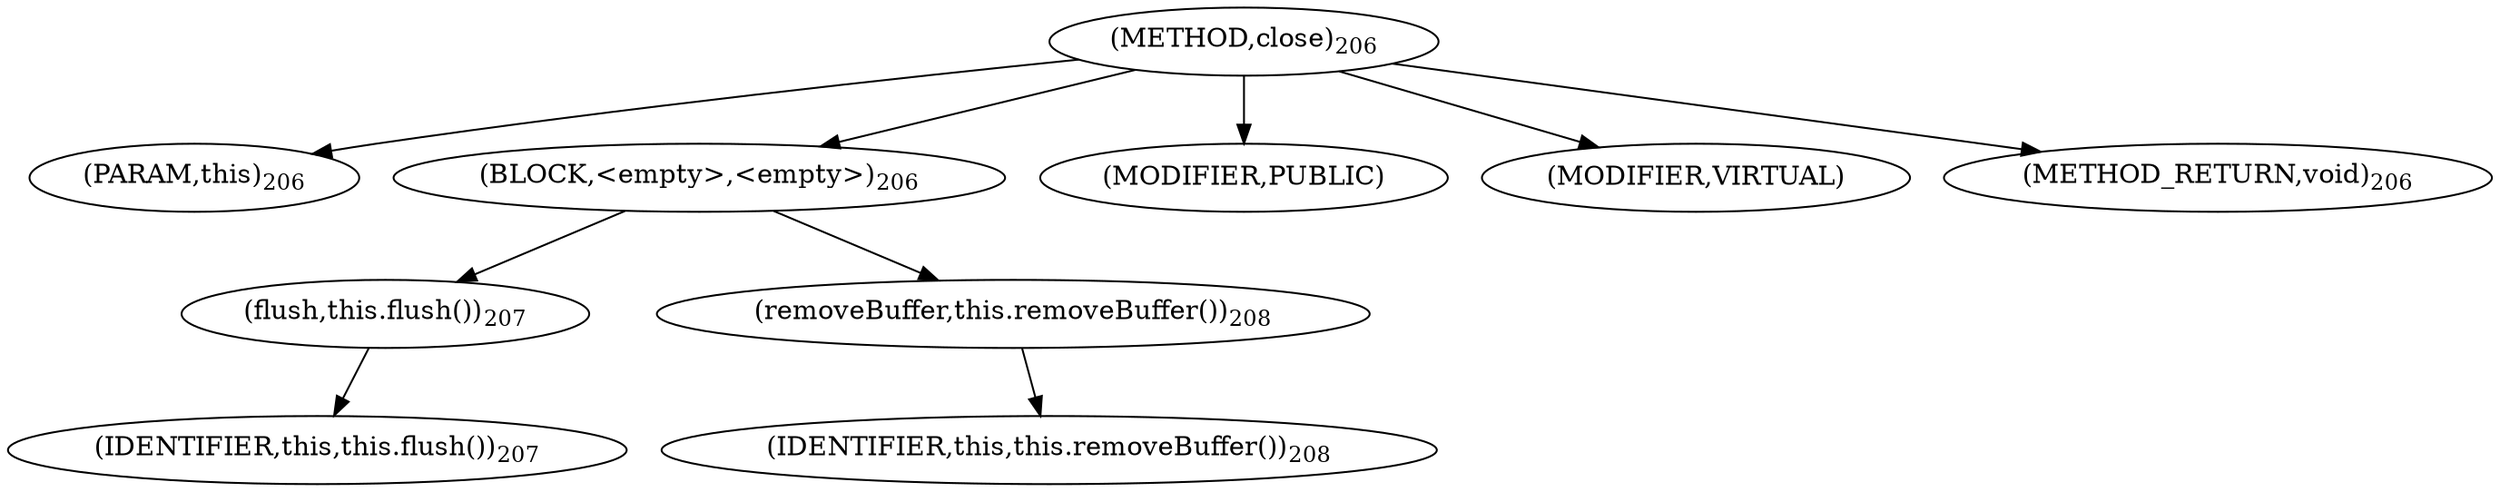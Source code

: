 digraph "close" {  
"290" [label = <(METHOD,close)<SUB>206</SUB>> ]
"28" [label = <(PARAM,this)<SUB>206</SUB>> ]
"291" [label = <(BLOCK,&lt;empty&gt;,&lt;empty&gt;)<SUB>206</SUB>> ]
"292" [label = <(flush,this.flush())<SUB>207</SUB>> ]
"27" [label = <(IDENTIFIER,this,this.flush())<SUB>207</SUB>> ]
"293" [label = <(removeBuffer,this.removeBuffer())<SUB>208</SUB>> ]
"29" [label = <(IDENTIFIER,this,this.removeBuffer())<SUB>208</SUB>> ]
"294" [label = <(MODIFIER,PUBLIC)> ]
"295" [label = <(MODIFIER,VIRTUAL)> ]
"296" [label = <(METHOD_RETURN,void)<SUB>206</SUB>> ]
  "290" -> "28" 
  "290" -> "291" 
  "290" -> "294" 
  "290" -> "295" 
  "290" -> "296" 
  "291" -> "292" 
  "291" -> "293" 
  "292" -> "27" 
  "293" -> "29" 
}
